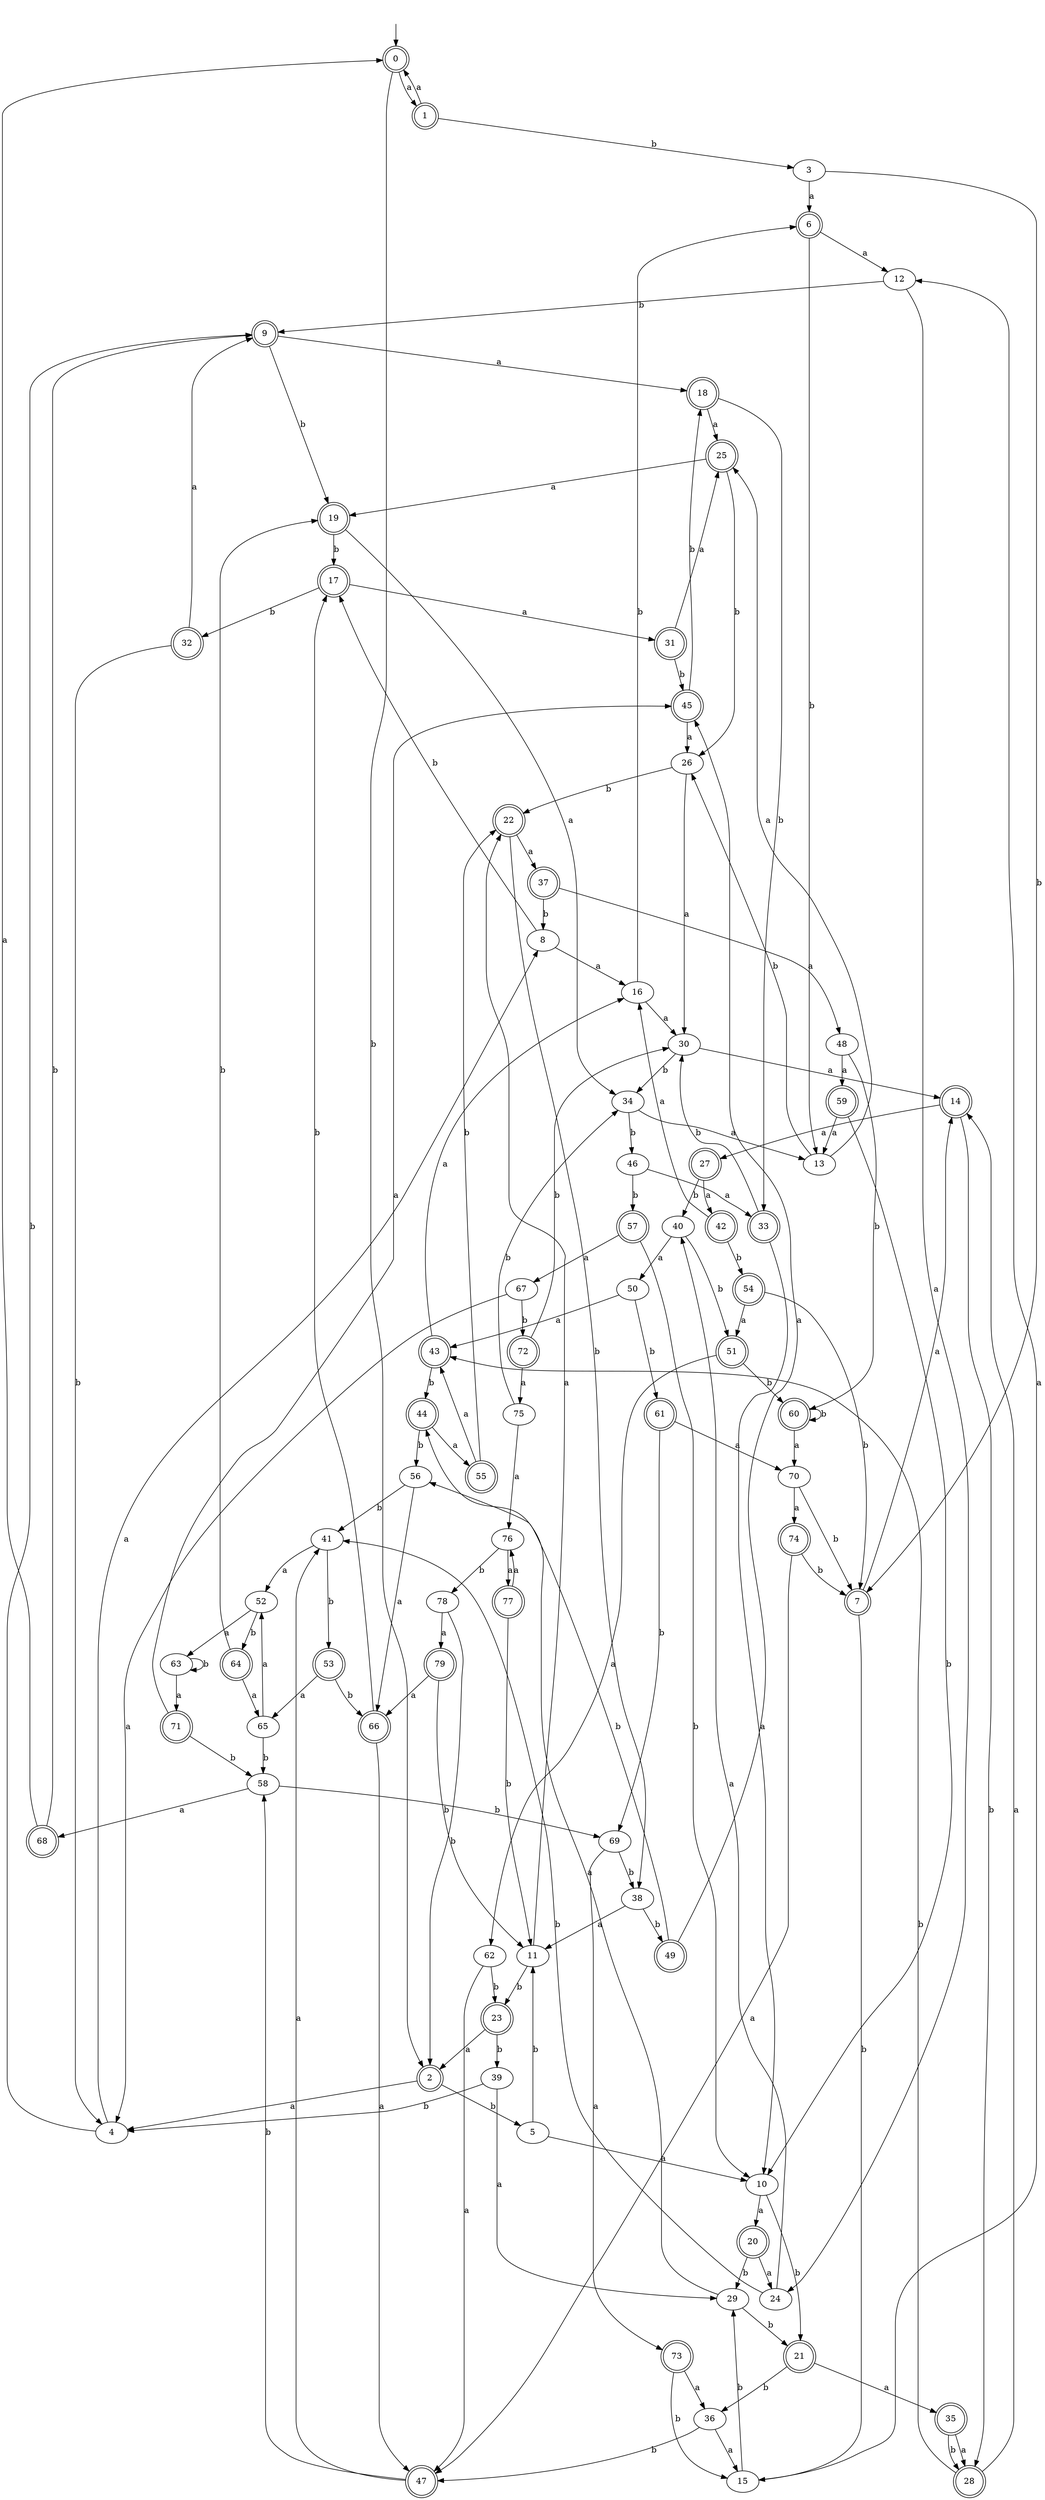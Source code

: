 digraph RandomDFA {
  __start0 [label="", shape=none];
  __start0 -> 0 [label=""];
  0 [shape=circle] [shape=doublecircle]
  0 -> 1 [label="a"]
  0 -> 2 [label="b"]
  1 [shape=doublecircle]
  1 -> 0 [label="a"]
  1 -> 3 [label="b"]
  2 [shape=doublecircle]
  2 -> 4 [label="a"]
  2 -> 5 [label="b"]
  3
  3 -> 6 [label="a"]
  3 -> 7 [label="b"]
  4
  4 -> 8 [label="a"]
  4 -> 9 [label="b"]
  5
  5 -> 10 [label="a"]
  5 -> 11 [label="b"]
  6 [shape=doublecircle]
  6 -> 12 [label="a"]
  6 -> 13 [label="b"]
  7 [shape=doublecircle]
  7 -> 14 [label="a"]
  7 -> 15 [label="b"]
  8
  8 -> 16 [label="a"]
  8 -> 17 [label="b"]
  9 [shape=doublecircle]
  9 -> 18 [label="a"]
  9 -> 19 [label="b"]
  10
  10 -> 20 [label="a"]
  10 -> 21 [label="b"]
  11
  11 -> 22 [label="a"]
  11 -> 23 [label="b"]
  12
  12 -> 24 [label="a"]
  12 -> 9 [label="b"]
  13
  13 -> 25 [label="a"]
  13 -> 26 [label="b"]
  14 [shape=doublecircle]
  14 -> 27 [label="a"]
  14 -> 28 [label="b"]
  15
  15 -> 12 [label="a"]
  15 -> 29 [label="b"]
  16
  16 -> 30 [label="a"]
  16 -> 6 [label="b"]
  17 [shape=doublecircle]
  17 -> 31 [label="a"]
  17 -> 32 [label="b"]
  18 [shape=doublecircle]
  18 -> 25 [label="a"]
  18 -> 33 [label="b"]
  19 [shape=doublecircle]
  19 -> 34 [label="a"]
  19 -> 17 [label="b"]
  20 [shape=doublecircle]
  20 -> 24 [label="a"]
  20 -> 29 [label="b"]
  21 [shape=doublecircle]
  21 -> 35 [label="a"]
  21 -> 36 [label="b"]
  22 [shape=doublecircle]
  22 -> 37 [label="a"]
  22 -> 38 [label="b"]
  23 [shape=doublecircle]
  23 -> 2 [label="a"]
  23 -> 39 [label="b"]
  24
  24 -> 40 [label="a"]
  24 -> 41 [label="b"]
  25 [shape=doublecircle]
  25 -> 19 [label="a"]
  25 -> 26 [label="b"]
  26
  26 -> 30 [label="a"]
  26 -> 22 [label="b"]
  27 [shape=doublecircle]
  27 -> 42 [label="a"]
  27 -> 40 [label="b"]
  28 [shape=doublecircle]
  28 -> 14 [label="a"]
  28 -> 43 [label="b"]
  29
  29 -> 44 [label="a"]
  29 -> 21 [label="b"]
  30
  30 -> 14 [label="a"]
  30 -> 34 [label="b"]
  31 [shape=doublecircle]
  31 -> 25 [label="a"]
  31 -> 45 [label="b"]
  32 [shape=doublecircle]
  32 -> 9 [label="a"]
  32 -> 4 [label="b"]
  33 [shape=doublecircle]
  33 -> 10 [label="a"]
  33 -> 30 [label="b"]
  34
  34 -> 13 [label="a"]
  34 -> 46 [label="b"]
  35 [shape=doublecircle]
  35 -> 28 [label="a"]
  35 -> 28 [label="b"]
  36
  36 -> 15 [label="a"]
  36 -> 47 [label="b"]
  37 [shape=doublecircle]
  37 -> 48 [label="a"]
  37 -> 8 [label="b"]
  38
  38 -> 11 [label="a"]
  38 -> 49 [label="b"]
  39
  39 -> 29 [label="a"]
  39 -> 4 [label="b"]
  40
  40 -> 50 [label="a"]
  40 -> 51 [label="b"]
  41
  41 -> 52 [label="a"]
  41 -> 53 [label="b"]
  42 [shape=doublecircle]
  42 -> 16 [label="a"]
  42 -> 54 [label="b"]
  43 [shape=doublecircle]
  43 -> 16 [label="a"]
  43 -> 44 [label="b"]
  44 [shape=doublecircle]
  44 -> 55 [label="a"]
  44 -> 56 [label="b"]
  45 [shape=doublecircle]
  45 -> 26 [label="a"]
  45 -> 18 [label="b"]
  46
  46 -> 33 [label="a"]
  46 -> 57 [label="b"]
  47 [shape=doublecircle]
  47 -> 41 [label="a"]
  47 -> 58 [label="b"]
  48
  48 -> 59 [label="a"]
  48 -> 60 [label="b"]
  49 [shape=doublecircle]
  49 -> 45 [label="a"]
  49 -> 56 [label="b"]
  50
  50 -> 43 [label="a"]
  50 -> 61 [label="b"]
  51 [shape=doublecircle]
  51 -> 62 [label="a"]
  51 -> 60 [label="b"]
  52
  52 -> 63 [label="a"]
  52 -> 64 [label="b"]
  53 [shape=doublecircle]
  53 -> 65 [label="a"]
  53 -> 66 [label="b"]
  54 [shape=doublecircle]
  54 -> 51 [label="a"]
  54 -> 7 [label="b"]
  55 [shape=doublecircle]
  55 -> 43 [label="a"]
  55 -> 22 [label="b"]
  56
  56 -> 66 [label="a"]
  56 -> 41 [label="b"]
  57 [shape=doublecircle]
  57 -> 67 [label="a"]
  57 -> 10 [label="b"]
  58
  58 -> 68 [label="a"]
  58 -> 69 [label="b"]
  59 [shape=doublecircle]
  59 -> 13 [label="a"]
  59 -> 10 [label="b"]
  60 [shape=doublecircle]
  60 -> 70 [label="a"]
  60 -> 60 [label="b"]
  61 [shape=doublecircle]
  61 -> 70 [label="a"]
  61 -> 69 [label="b"]
  62
  62 -> 47 [label="a"]
  62 -> 23 [label="b"]
  63
  63 -> 71 [label="a"]
  63 -> 63 [label="b"]
  64 [shape=doublecircle]
  64 -> 65 [label="a"]
  64 -> 19 [label="b"]
  65
  65 -> 52 [label="a"]
  65 -> 58 [label="b"]
  66 [shape=doublecircle]
  66 -> 47 [label="a"]
  66 -> 17 [label="b"]
  67
  67 -> 4 [label="a"]
  67 -> 72 [label="b"]
  68 [shape=doublecircle]
  68 -> 0 [label="a"]
  68 -> 9 [label="b"]
  69
  69 -> 73 [label="a"]
  69 -> 38 [label="b"]
  70
  70 -> 74 [label="a"]
  70 -> 7 [label="b"]
  71 [shape=doublecircle]
  71 -> 45 [label="a"]
  71 -> 58 [label="b"]
  72 [shape=doublecircle]
  72 -> 75 [label="a"]
  72 -> 30 [label="b"]
  73 [shape=doublecircle]
  73 -> 36 [label="a"]
  73 -> 15 [label="b"]
  74 [shape=doublecircle]
  74 -> 47 [label="a"]
  74 -> 7 [label="b"]
  75
  75 -> 76 [label="a"]
  75 -> 34 [label="b"]
  76
  76 -> 77 [label="a"]
  76 -> 78 [label="b"]
  77 [shape=doublecircle]
  77 -> 76 [label="a"]
  77 -> 11 [label="b"]
  78
  78 -> 79 [label="a"]
  78 -> 2 [label="b"]
  79 [shape=doublecircle]
  79 -> 66 [label="a"]
  79 -> 11 [label="b"]
}
